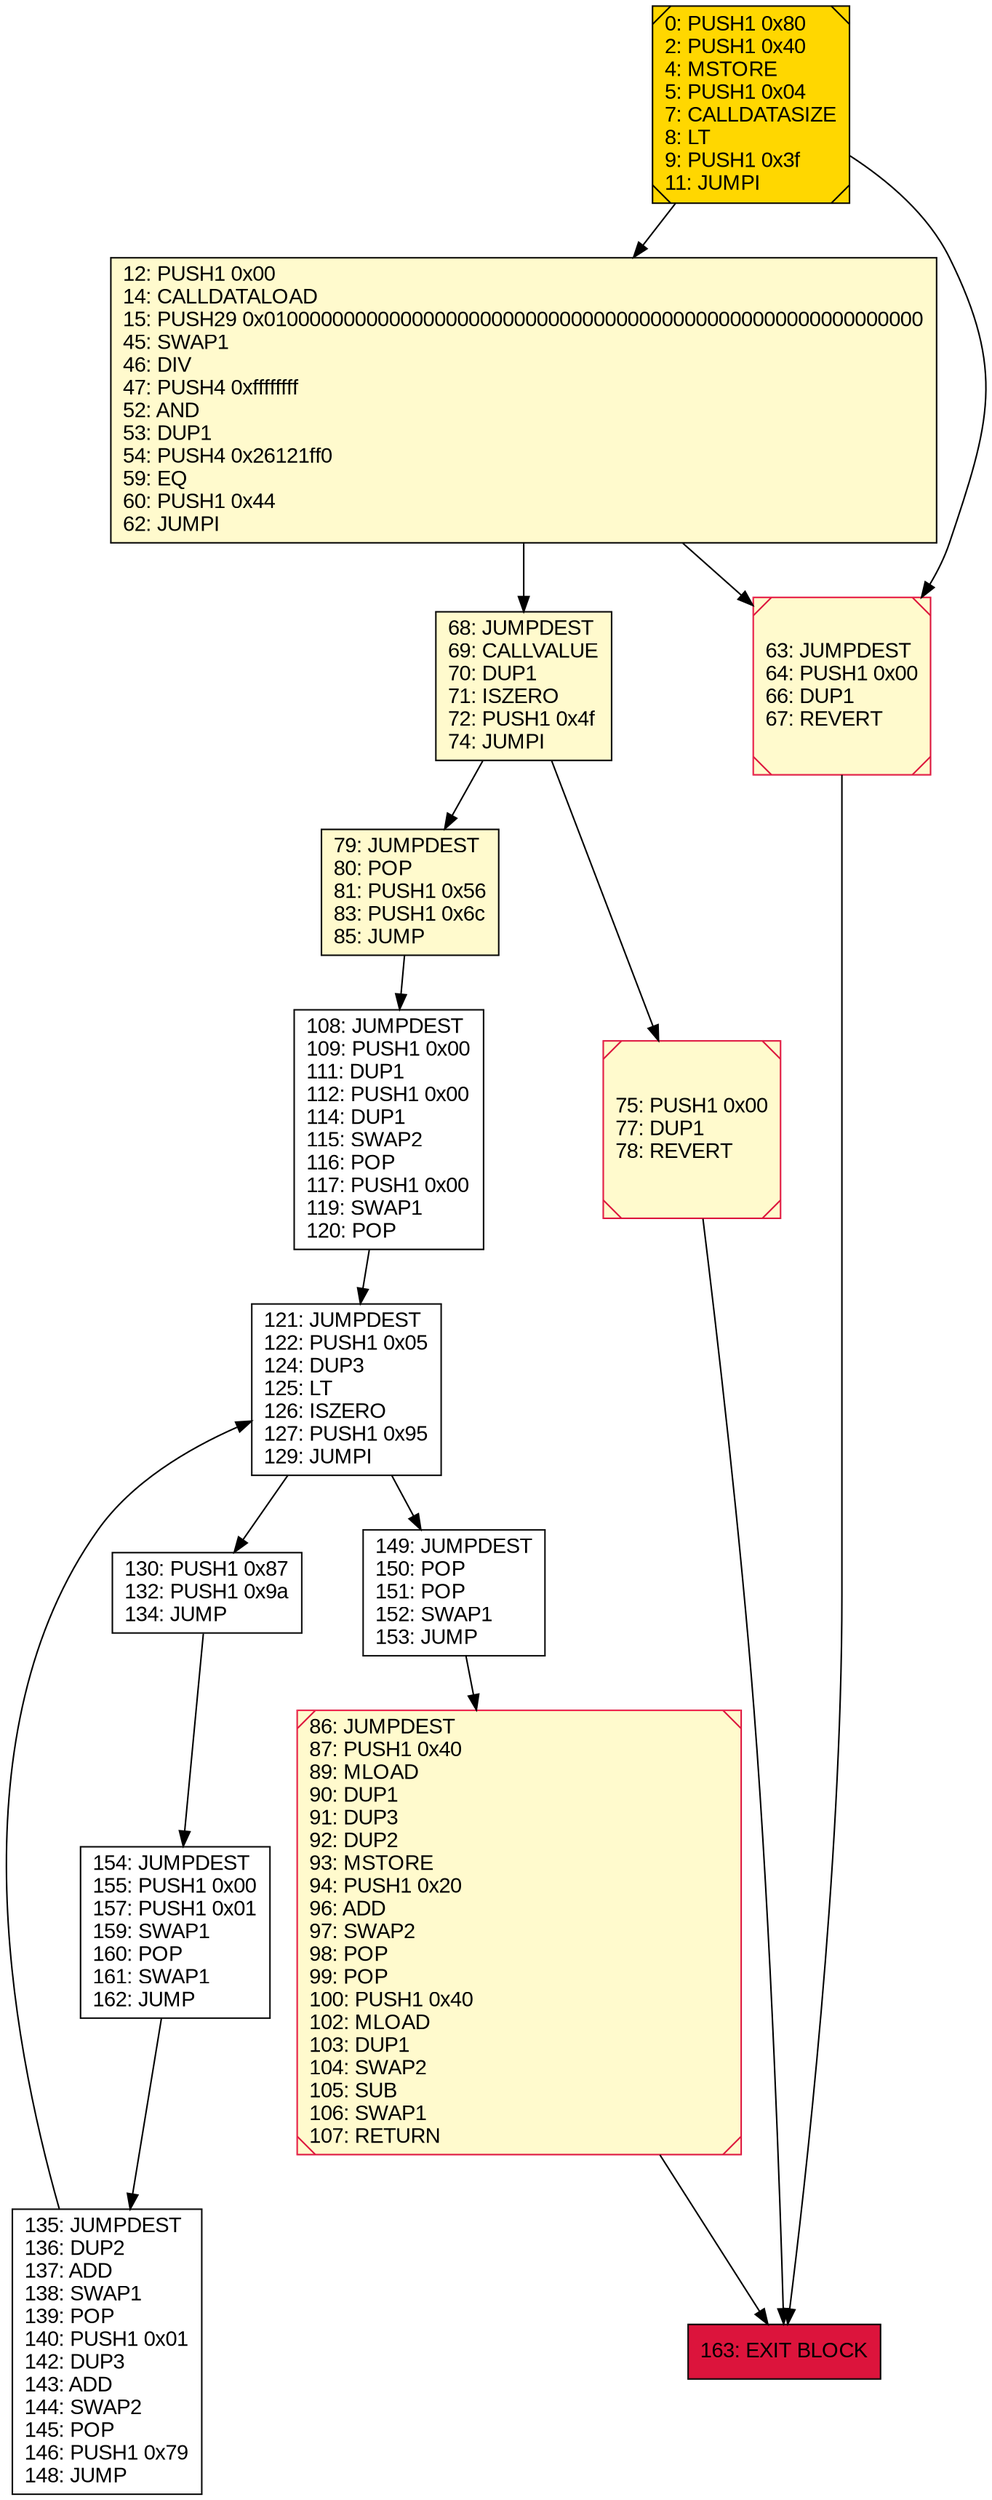 digraph G {
bgcolor=transparent rankdir=UD;
node [shape=box style=filled color=black fillcolor=white fontname=arial fontcolor=black];
163 [label="163: EXIT BLOCK\l" fillcolor=crimson ];
68 [label="68: JUMPDEST\l69: CALLVALUE\l70: DUP1\l71: ISZERO\l72: PUSH1 0x4f\l74: JUMPI\l" fillcolor=lemonchiffon ];
108 [label="108: JUMPDEST\l109: PUSH1 0x00\l111: DUP1\l112: PUSH1 0x00\l114: DUP1\l115: SWAP2\l116: POP\l117: PUSH1 0x00\l119: SWAP1\l120: POP\l" ];
79 [label="79: JUMPDEST\l80: POP\l81: PUSH1 0x56\l83: PUSH1 0x6c\l85: JUMP\l" fillcolor=lemonchiffon ];
86 [label="86: JUMPDEST\l87: PUSH1 0x40\l89: MLOAD\l90: DUP1\l91: DUP3\l92: DUP2\l93: MSTORE\l94: PUSH1 0x20\l96: ADD\l97: SWAP2\l98: POP\l99: POP\l100: PUSH1 0x40\l102: MLOAD\l103: DUP1\l104: SWAP2\l105: SUB\l106: SWAP1\l107: RETURN\l" fillcolor=lemonchiffon shape=Msquare color=crimson ];
75 [label="75: PUSH1 0x00\l77: DUP1\l78: REVERT\l" fillcolor=lemonchiffon shape=Msquare color=crimson ];
135 [label="135: JUMPDEST\l136: DUP2\l137: ADD\l138: SWAP1\l139: POP\l140: PUSH1 0x01\l142: DUP3\l143: ADD\l144: SWAP2\l145: POP\l146: PUSH1 0x79\l148: JUMP\l" ];
130 [label="130: PUSH1 0x87\l132: PUSH1 0x9a\l134: JUMP\l" ];
149 [label="149: JUMPDEST\l150: POP\l151: POP\l152: SWAP1\l153: JUMP\l" ];
0 [label="0: PUSH1 0x80\l2: PUSH1 0x40\l4: MSTORE\l5: PUSH1 0x04\l7: CALLDATASIZE\l8: LT\l9: PUSH1 0x3f\l11: JUMPI\l" fillcolor=lemonchiffon shape=Msquare fillcolor=gold ];
12 [label="12: PUSH1 0x00\l14: CALLDATALOAD\l15: PUSH29 0x0100000000000000000000000000000000000000000000000000000000\l45: SWAP1\l46: DIV\l47: PUSH4 0xffffffff\l52: AND\l53: DUP1\l54: PUSH4 0x26121ff0\l59: EQ\l60: PUSH1 0x44\l62: JUMPI\l" fillcolor=lemonchiffon ];
121 [label="121: JUMPDEST\l122: PUSH1 0x05\l124: DUP3\l125: LT\l126: ISZERO\l127: PUSH1 0x95\l129: JUMPI\l" ];
154 [label="154: JUMPDEST\l155: PUSH1 0x00\l157: PUSH1 0x01\l159: SWAP1\l160: POP\l161: SWAP1\l162: JUMP\l" ];
63 [label="63: JUMPDEST\l64: PUSH1 0x00\l66: DUP1\l67: REVERT\l" fillcolor=lemonchiffon shape=Msquare color=crimson ];
68 -> 79;
79 -> 108;
0 -> 12;
86 -> 163;
12 -> 63;
75 -> 163;
0 -> 63;
149 -> 86;
68 -> 75;
108 -> 121;
12 -> 68;
63 -> 163;
130 -> 154;
121 -> 130;
121 -> 149;
154 -> 135;
135 -> 121;
}
